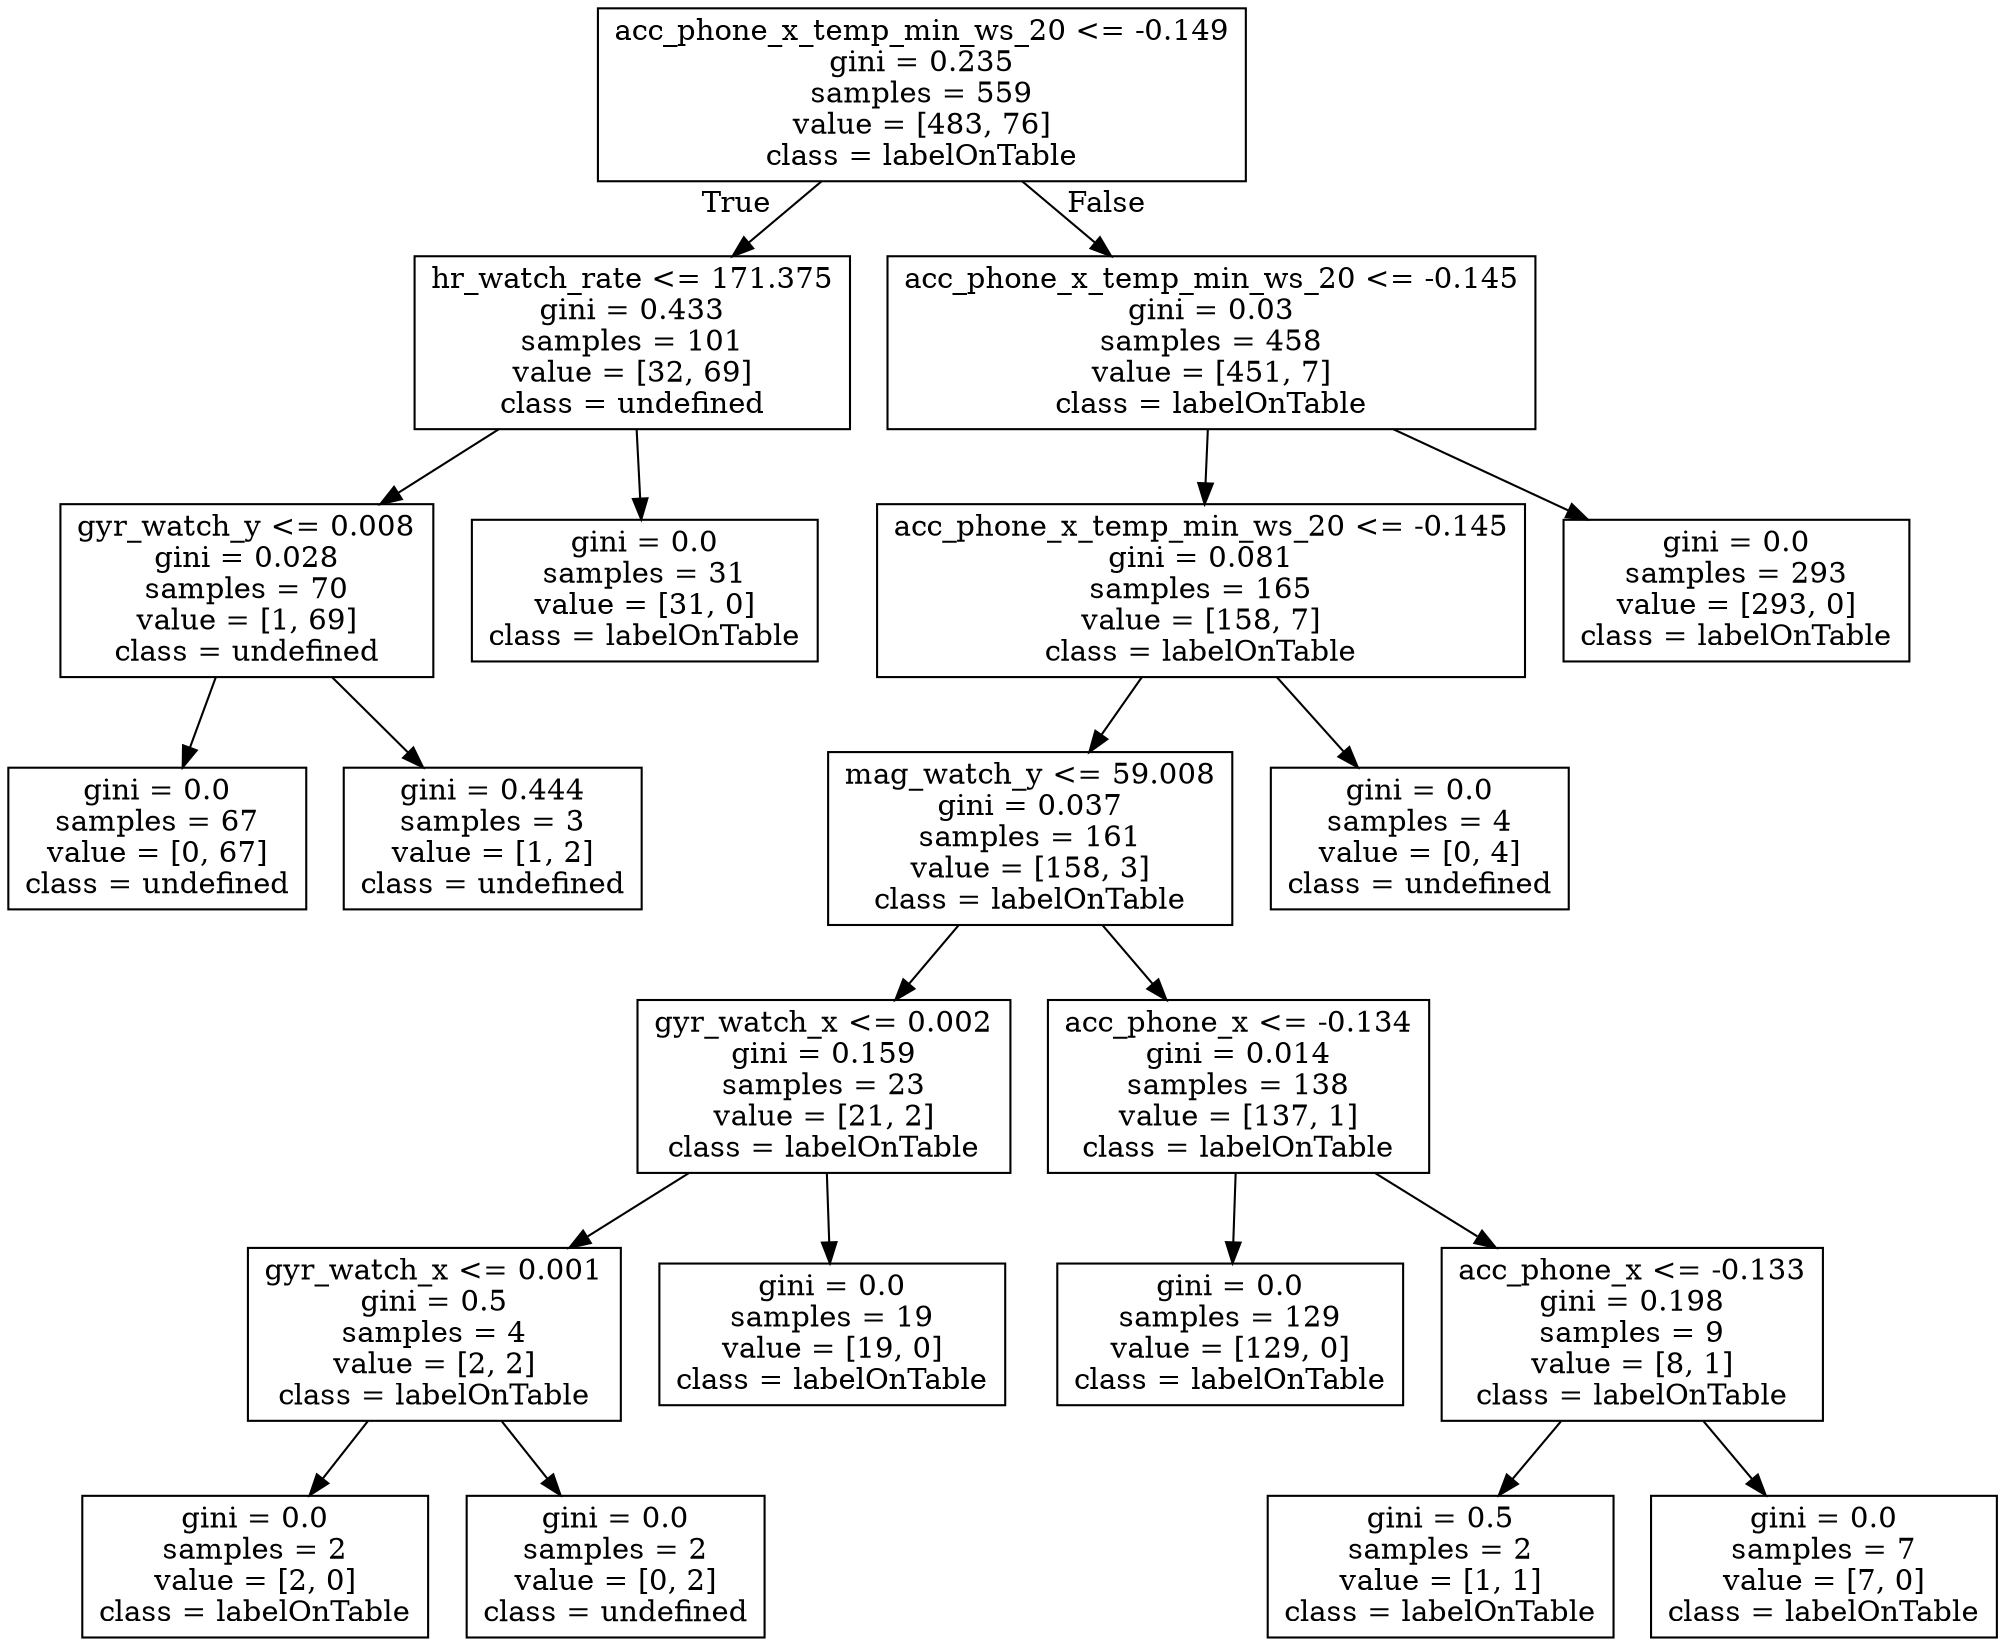 digraph Tree {
node [shape=box] ;
0 [label="acc_phone_x_temp_min_ws_20 <= -0.149\ngini = 0.235\nsamples = 559\nvalue = [483, 76]\nclass = labelOnTable"] ;
1 [label="hr_watch_rate <= 171.375\ngini = 0.433\nsamples = 101\nvalue = [32, 69]\nclass = undefined"] ;
0 -> 1 [labeldistance=2.5, labelangle=45, headlabel="True"] ;
2 [label="gyr_watch_y <= 0.008\ngini = 0.028\nsamples = 70\nvalue = [1, 69]\nclass = undefined"] ;
1 -> 2 ;
3 [label="gini = 0.0\nsamples = 67\nvalue = [0, 67]\nclass = undefined"] ;
2 -> 3 ;
4 [label="gini = 0.444\nsamples = 3\nvalue = [1, 2]\nclass = undefined"] ;
2 -> 4 ;
5 [label="gini = 0.0\nsamples = 31\nvalue = [31, 0]\nclass = labelOnTable"] ;
1 -> 5 ;
6 [label="acc_phone_x_temp_min_ws_20 <= -0.145\ngini = 0.03\nsamples = 458\nvalue = [451, 7]\nclass = labelOnTable"] ;
0 -> 6 [labeldistance=2.5, labelangle=-45, headlabel="False"] ;
7 [label="acc_phone_x_temp_min_ws_20 <= -0.145\ngini = 0.081\nsamples = 165\nvalue = [158, 7]\nclass = labelOnTable"] ;
6 -> 7 ;
8 [label="mag_watch_y <= 59.008\ngini = 0.037\nsamples = 161\nvalue = [158, 3]\nclass = labelOnTable"] ;
7 -> 8 ;
9 [label="gyr_watch_x <= 0.002\ngini = 0.159\nsamples = 23\nvalue = [21, 2]\nclass = labelOnTable"] ;
8 -> 9 ;
10 [label="gyr_watch_x <= 0.001\ngini = 0.5\nsamples = 4\nvalue = [2, 2]\nclass = labelOnTable"] ;
9 -> 10 ;
11 [label="gini = 0.0\nsamples = 2\nvalue = [2, 0]\nclass = labelOnTable"] ;
10 -> 11 ;
12 [label="gini = 0.0\nsamples = 2\nvalue = [0, 2]\nclass = undefined"] ;
10 -> 12 ;
13 [label="gini = 0.0\nsamples = 19\nvalue = [19, 0]\nclass = labelOnTable"] ;
9 -> 13 ;
14 [label="acc_phone_x <= -0.134\ngini = 0.014\nsamples = 138\nvalue = [137, 1]\nclass = labelOnTable"] ;
8 -> 14 ;
15 [label="gini = 0.0\nsamples = 129\nvalue = [129, 0]\nclass = labelOnTable"] ;
14 -> 15 ;
16 [label="acc_phone_x <= -0.133\ngini = 0.198\nsamples = 9\nvalue = [8, 1]\nclass = labelOnTable"] ;
14 -> 16 ;
17 [label="gini = 0.5\nsamples = 2\nvalue = [1, 1]\nclass = labelOnTable"] ;
16 -> 17 ;
18 [label="gini = 0.0\nsamples = 7\nvalue = [7, 0]\nclass = labelOnTable"] ;
16 -> 18 ;
19 [label="gini = 0.0\nsamples = 4\nvalue = [0, 4]\nclass = undefined"] ;
7 -> 19 ;
20 [label="gini = 0.0\nsamples = 293\nvalue = [293, 0]\nclass = labelOnTable"] ;
6 -> 20 ;
}